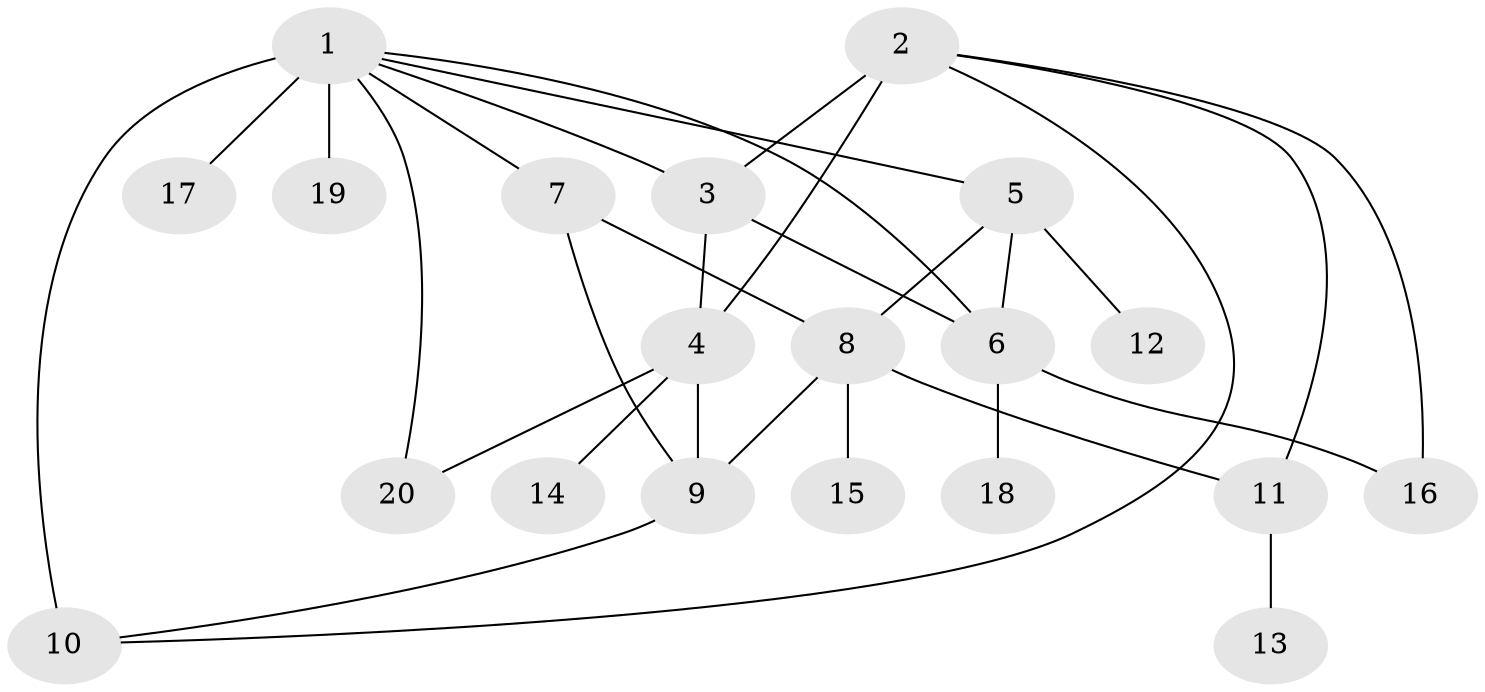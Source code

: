 // original degree distribution, {4: 0.06153846153846154, 6: 0.046153846153846156, 8: 0.015384615384615385, 5: 0.07692307692307693, 12: 0.015384615384615385, 9: 0.03076923076923077, 7: 0.015384615384615385, 2: 0.15384615384615385, 3: 0.015384615384615385, 1: 0.5692307692307692}
// Generated by graph-tools (version 1.1) at 2025/52/03/04/25 22:52:24]
// undirected, 20 vertices, 30 edges
graph export_dot {
  node [color=gray90,style=filled];
  1;
  2;
  3;
  4;
  5;
  6;
  7;
  8;
  9;
  10;
  11;
  12;
  13;
  14;
  15;
  16;
  17;
  18;
  19;
  20;
  1 -- 3 [weight=1.0];
  1 -- 5 [weight=1.0];
  1 -- 6 [weight=1.0];
  1 -- 7 [weight=1.0];
  1 -- 10 [weight=5.0];
  1 -- 17 [weight=1.0];
  1 -- 19 [weight=1.0];
  1 -- 20 [weight=2.0];
  2 -- 3 [weight=1.0];
  2 -- 4 [weight=7.0];
  2 -- 10 [weight=1.0];
  2 -- 11 [weight=2.0];
  2 -- 16 [weight=1.0];
  3 -- 4 [weight=1.0];
  3 -- 6 [weight=1.0];
  4 -- 9 [weight=1.0];
  4 -- 14 [weight=1.0];
  4 -- 20 [weight=1.0];
  5 -- 6 [weight=1.0];
  5 -- 8 [weight=1.0];
  5 -- 12 [weight=1.0];
  6 -- 16 [weight=4.0];
  6 -- 18 [weight=1.0];
  7 -- 8 [weight=1.0];
  7 -- 9 [weight=1.0];
  8 -- 9 [weight=1.0];
  8 -- 11 [weight=1.0];
  8 -- 15 [weight=4.0];
  9 -- 10 [weight=2.0];
  11 -- 13 [weight=1.0];
}
